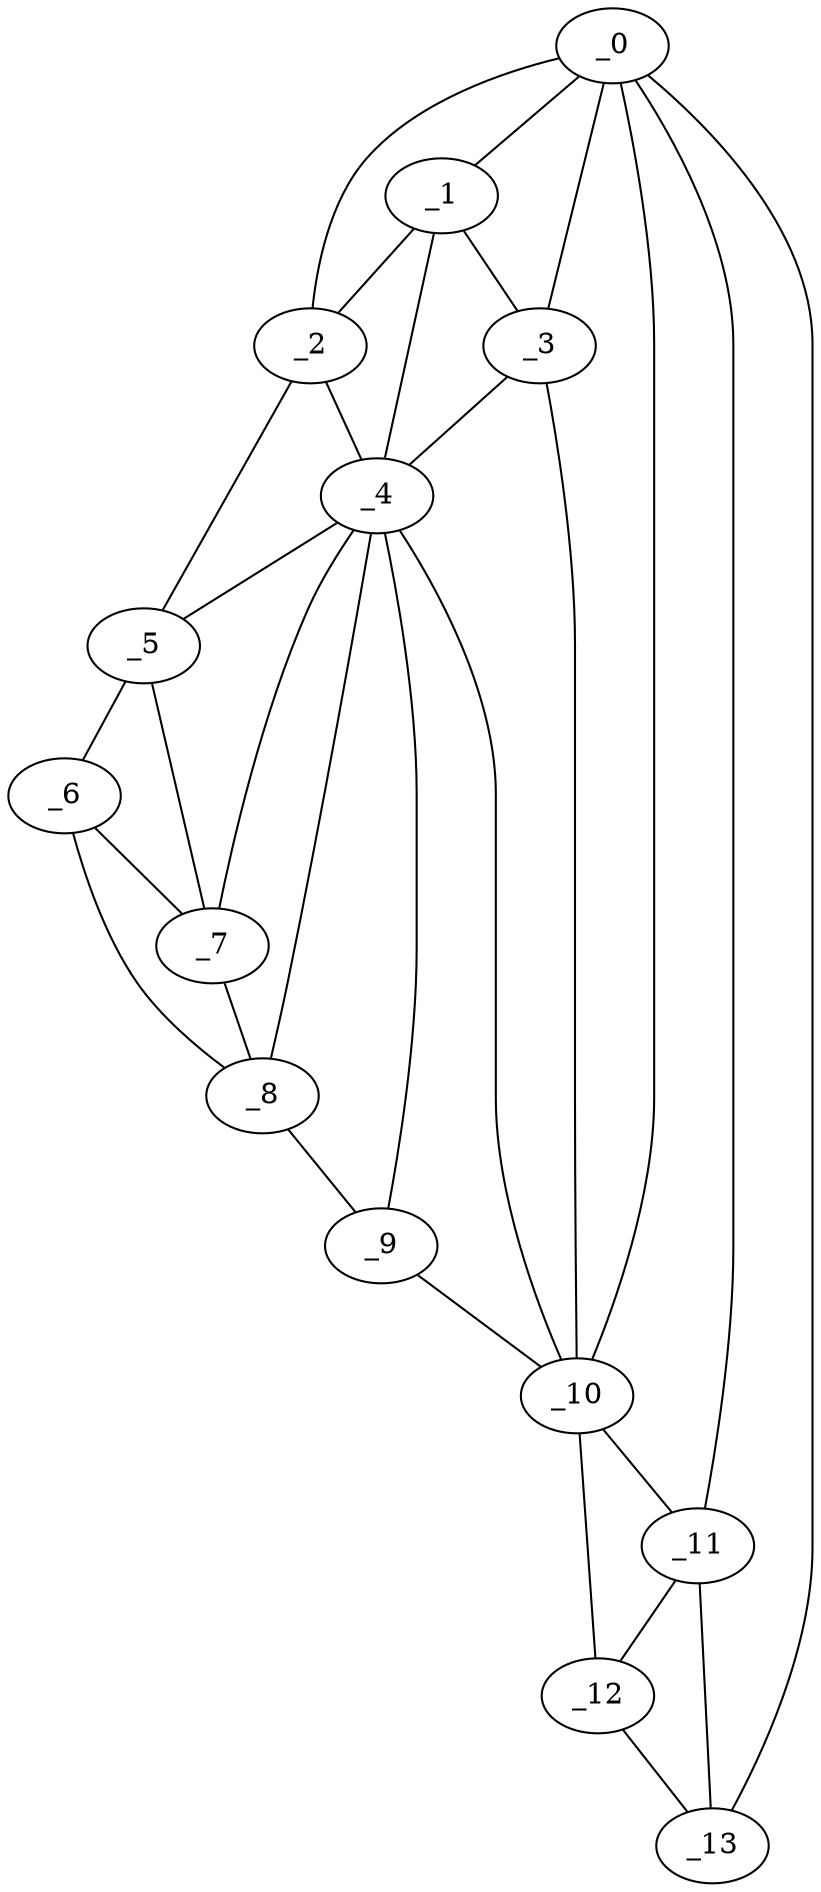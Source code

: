 graph "obj71__75.gxl" {
	_0	 [x=18,
		y=14];
	_1	 [x=22,
		y=59];
	_0 -- _1	 [valence=1];
	_2	 [x=23,
		y=79];
	_0 -- _2	 [valence=1];
	_3	 [x=25,
		y=55];
	_0 -- _3	 [valence=2];
	_10	 [x=108,
		y=34];
	_0 -- _10	 [valence=1];
	_11	 [x=109,
		y=21];
	_0 -- _11	 [valence=2];
	_13	 [x=111,
		y=14];
	_0 -- _13	 [valence=1];
	_1 -- _2	 [valence=1];
	_1 -- _3	 [valence=2];
	_4	 [x=27,
		y=73];
	_1 -- _4	 [valence=2];
	_2 -- _4	 [valence=2];
	_5	 [x=27,
		y=96];
	_2 -- _5	 [valence=1];
	_3 -- _4	 [valence=2];
	_3 -- _10	 [valence=2];
	_4 -- _5	 [valence=2];
	_7	 [x=40,
		y=105];
	_4 -- _7	 [valence=2];
	_8	 [x=47,
		y=109];
	_4 -- _8	 [valence=1];
	_9	 [x=53,
		y=111];
	_4 -- _9	 [valence=1];
	_4 -- _10	 [valence=2];
	_6	 [x=31,
		y=103];
	_5 -- _6	 [valence=1];
	_5 -- _7	 [valence=2];
	_6 -- _7	 [valence=2];
	_6 -- _8	 [valence=1];
	_7 -- _8	 [valence=2];
	_8 -- _9	 [valence=1];
	_9 -- _10	 [valence=1];
	_10 -- _11	 [valence=2];
	_12	 [x=110,
		y=29];
	_10 -- _12	 [valence=1];
	_11 -- _12	 [valence=2];
	_11 -- _13	 [valence=2];
	_12 -- _13	 [valence=1];
}

